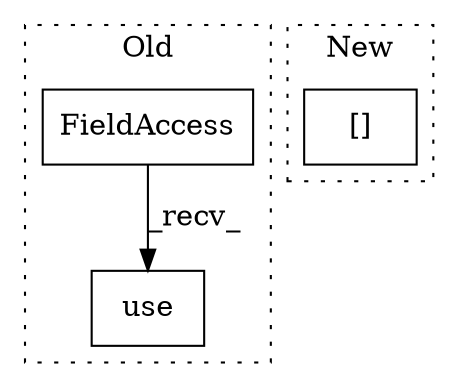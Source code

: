 digraph G {
subgraph cluster0 {
1 [label="use" a="32" s="20954,20967" l="4,1" shape="box"];
3 [label="FieldAccess" a="22" s="20930" l="10" shape="box"];
label = "Old";
style="dotted";
}
subgraph cluster1 {
2 [label="[]" a="2" s="19040,19045" l="4,1" shape="box"];
label = "New";
style="dotted";
}
3 -> 1 [label="_recv_"];
}